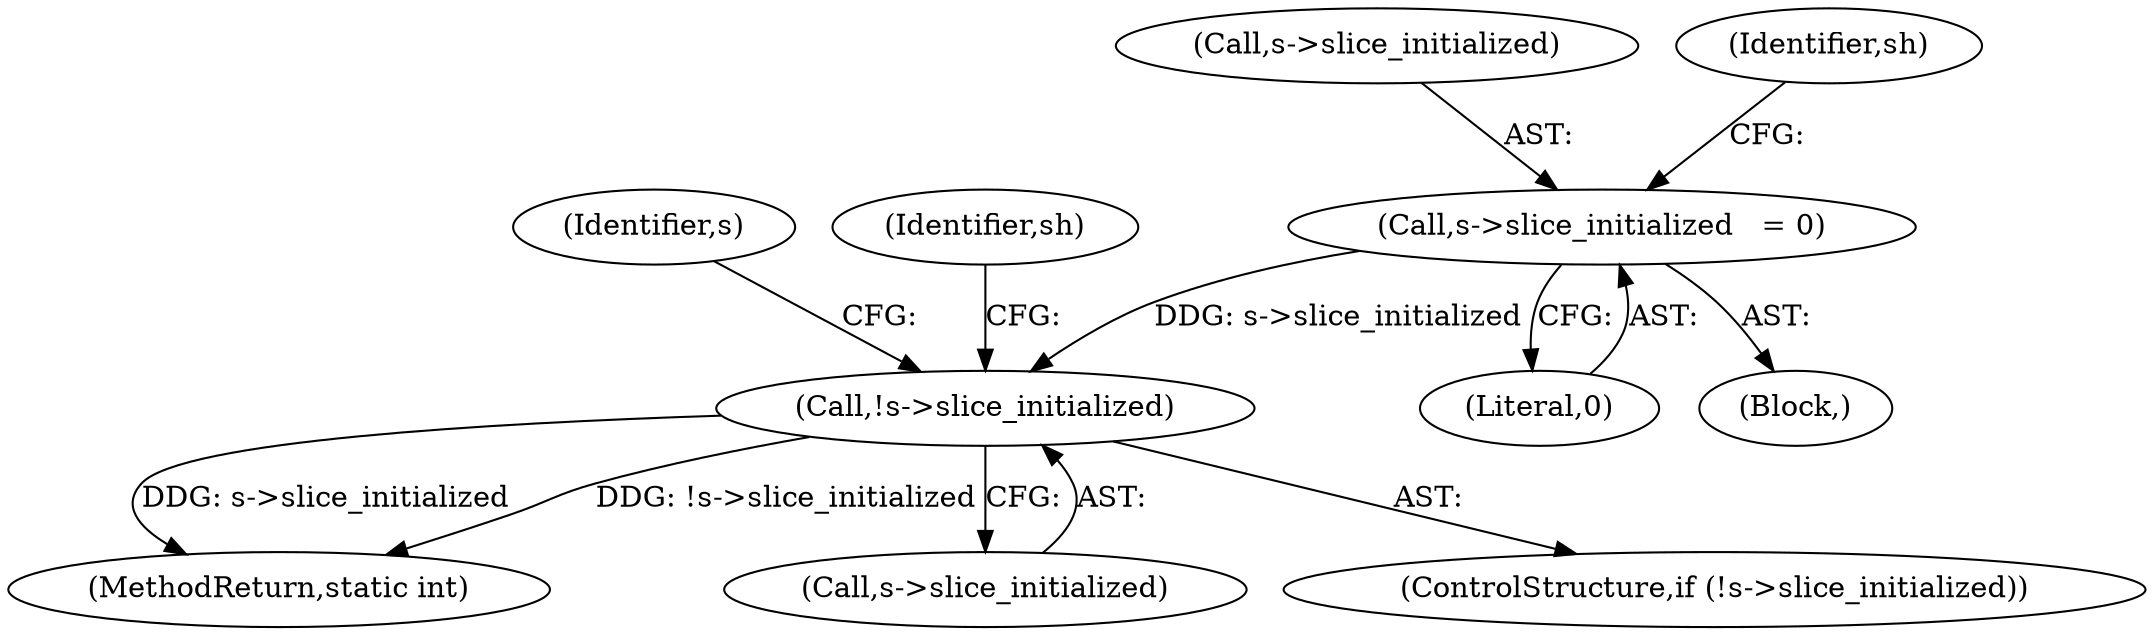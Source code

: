 digraph "0_FFmpeg_54655623a82632e7624714d7b2a3e039dc5faa7e_0@pointer" {
"1000579" [label="(Call,s->slice_initialized   = 0)"];
"1001770" [label="(Call,!s->slice_initialized)"];
"1000583" [label="(Literal,0)"];
"1001777" [label="(Identifier,s)"];
"1001770" [label="(Call,!s->slice_initialized)"];
"1000580" [label="(Call,s->slice_initialized)"];
"1000564" [label="(Block,)"];
"1002212" [label="(MethodReturn,static int)"];
"1000587" [label="(Identifier,sh)"];
"1000579" [label="(Call,s->slice_initialized   = 0)"];
"1001785" [label="(Identifier,sh)"];
"1001771" [label="(Call,s->slice_initialized)"];
"1001769" [label="(ControlStructure,if (!s->slice_initialized))"];
"1000579" -> "1000564"  [label="AST: "];
"1000579" -> "1000583"  [label="CFG: "];
"1000580" -> "1000579"  [label="AST: "];
"1000583" -> "1000579"  [label="AST: "];
"1000587" -> "1000579"  [label="CFG: "];
"1000579" -> "1001770"  [label="DDG: s->slice_initialized"];
"1001770" -> "1001769"  [label="AST: "];
"1001770" -> "1001771"  [label="CFG: "];
"1001771" -> "1001770"  [label="AST: "];
"1001777" -> "1001770"  [label="CFG: "];
"1001785" -> "1001770"  [label="CFG: "];
"1001770" -> "1002212"  [label="DDG: s->slice_initialized"];
"1001770" -> "1002212"  [label="DDG: !s->slice_initialized"];
}
